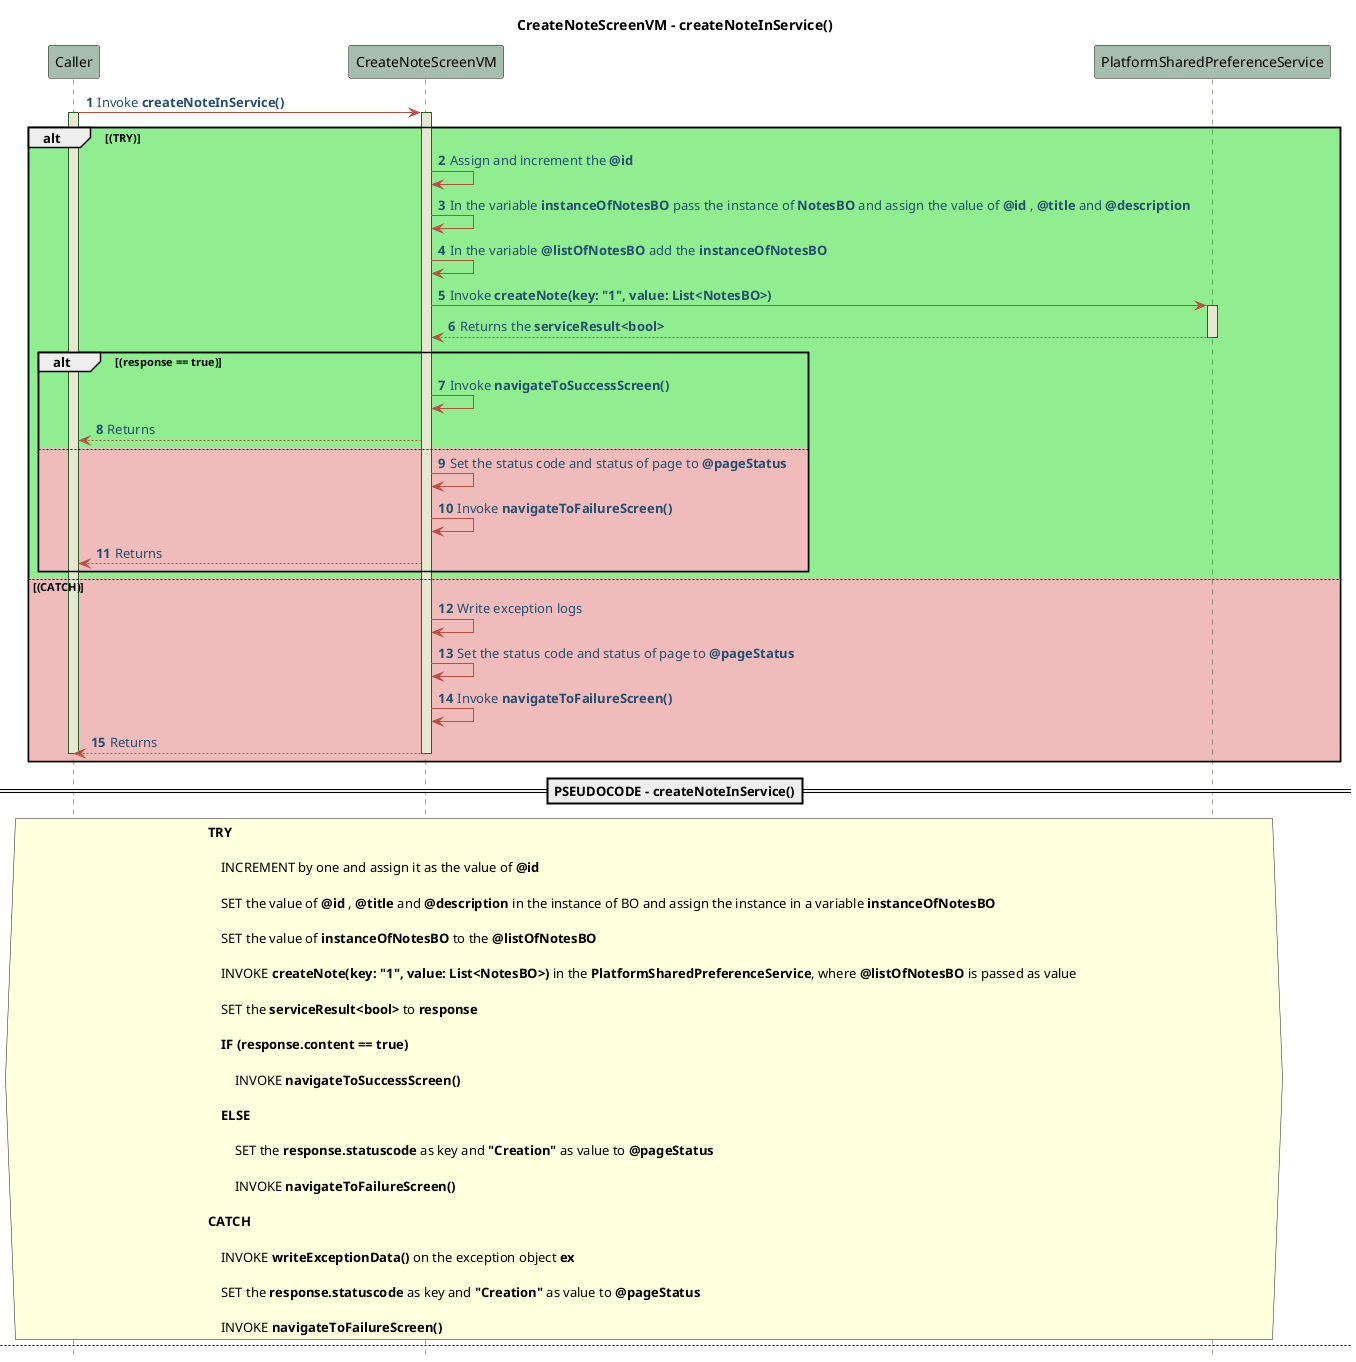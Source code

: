 @startuml CreateNoteScreenVM - Sequence - Pseudo
!define POSITIVERESPONSE 90EE90

!define NEGATIVEERESPONSE EFBBBB

!define NUETRALRESPONSE F2DC79

skinparam sequence{
    ParticipantBackgroundColor #A7BEAE

    LifeLineBackgroundColor #E7E8D1

    LifeLineBorderColor #2C5F2D

    ActorBackgroundColor #FC766AFF

    ActorBorderColor #FC766AFF

    ArrowColor #B85042

    ArrowFontColor #234E70

}


title CreateNoteScreenVM - createNoteInService()
autonumber 1
hide footbox
Caller -> CreateNoteScreenVM : Invoke **createNoteInService()**
activate Caller
activate CreateNoteScreenVM
alt #POSITIVERESPONSE (TRY)
    CreateNoteScreenVM -> CreateNoteScreenVM : Assign and increment the **@id**
    CreateNoteScreenVM -> CreateNoteScreenVM : In the variable **instanceOfNotesBO** pass the instance of **NotesBO** and assign the value of **@id** , **@title** and **@description** 
    CreateNoteScreenVM -> CreateNoteScreenVM : In the variable **@listOfNotesBO** add the **instanceOfNotesBO**
    CreateNoteScreenVM -> PlatformSharedPreferenceService : Invoke **createNote(key: "1", value: List<NotesBO>)**
    activate PlatformSharedPreferenceService
    PlatformSharedPreferenceService --> CreateNoteScreenVM : Returns the **serviceResult<bool>**
    deactivate PlatformSharedPreferenceService 
    alt #POSITIVERESPONSE (response == true)
        CreateNoteScreenVM -> CreateNoteScreenVM : Invoke **navigateToSuccessScreen()**
        CreateNoteScreenVM --> Caller : Returns
    else #NEGATIVEERESPONSE
        CreateNoteScreenVM -> CreateNoteScreenVM : Set the status code and status of page to **@pageStatus** 
        CreateNoteScreenVM -> CreateNoteScreenVM :Invoke **navigateToFailureScreen()**
        CreateNoteScreenVM --> Caller : Returns 
    end
    deactivate PlatformSharedPreferenceService 

else #NEGATIVEERESPONSE (CATCH)
        CreateNoteScreenVM -> CreateNoteScreenVM : Write exception logs
        CreateNoteScreenVM -> CreateNoteScreenVM : Set the status code and status of page to **@pageStatus** 
        CreateNoteScreenVM -> CreateNoteScreenVM : Invoke **navigateToFailureScreen()** 
        CreateNoteScreenVM --> Caller : Returns 
    deactivate CreateNoteScreenVM
    deactivate Caller
end

==PSEUDOCODE - createNoteInService()==
hnote across 
    **TRY** 

        INCREMENT by one and assign it as the value of **@id**

        SET the value of **@id** , **@title** and **@description** in the instance of BO and assign the instance in a variable **instanceOfNotesBO**

        SET the value of **instanceOfNotesBO** to the **@listOfNotesBO**

        INVOKE **createNote(key: "1", value: List<NotesBO>)** in the **PlatformSharedPreferenceService**, where **@listOfNotesBO** is passed as value 

        SET the **serviceResult<bool>** to **response** 

        **IF (response.content == true)**

            INVOKE **navigateToSuccessScreen()**
        
        **ELSE** 

            SET the **response.statuscode** as key and **"Creation"** as value to **@pageStatus**

            INVOKE **navigateToFailureScreen()** 

    **CATCH** 

        INVOKE **writeExceptionData()** on the exception object **ex**

        SET the **response.statuscode** as key and **"Creation"** as value to **@pageStatus**

        INVOKE **navigateToFailureScreen()** 
end hnote

newpage CreateNoteScreenVM - navigateToSuccessScreen() 
autonumber 1
hide footbox 
Caller -> CreateNoteScreenVM : Invoke **navigateToSuccessScreen()** 
activate Caller 
activate CreateNoteScreenVM 
alt #POSITIVERESPONSE (TRY)
CreateNoteScreenVM -> CreateNoteScreenVM : Navigate to **NoteCreatedSuccessScreen**
CreateNoteScreenVM --> Caller : Returns 
else #NEGATIVEERESPONSE (CATCH)
CreateNoteScreenVM -> CreateNoteScreenVM : Write exception logs 
CreateNoteScreenVM --> Caller : Returns
deactivate CreateNoteScreenVM 
deactivate Caller
end


==PSEUDOCODE - navigateToSuccessScreen()== 
hnote across 
    **TRY**

        ADD the event **navigatorPush** to the **navigationStream** object along with **parameter (pageconfig: NoteCreatedSuccessScreen.pageconfig, data: @pageStatus)**
    
    **CATCH** 

        INVOKE **writeExceptionData()** on the exception object **ex**
end hnote 

newpage CreateNoteScreenVM - navigateToHomeScreen()
autonumber 1
hide footbox 
Caller -> CreateNoteScreenVM : Invoke **navigateToHomeScreen()**
activate Caller 
activate CreateNoteScreenVM 
alt #POSITIVERESPONSE (TRY)
CreateNoteScreenVM -> CreateNoteScreenVM : Navigate to **HomeScreen**
CreateNoteScreenVM --> Caller : Returns 
else #NEGATIVEERESPONSE (CATCH)
CreateNoteScreenVM -> CreateNoteScreenVM : Write exception logs 
CreateNoteScreenVM --> Caller : Returns
deactivate CreateNoteScreenVM 
deactivate Caller 
end

==PSEUDOCODE - navigateToHomeScreen()== 
hnote across 
    **TRY**
        
        ADD the event **navigatorPop** to the **navigationStream** object 
    
    **CATCH** 

        INVOKE **writeExceptionData()** on the exception object **ex**
end hnote 

newpage CreateNoteScreenVM - navigateToFailureScreen() 
autonumber 1
hide footbox 
Caller -> CreateNoteScreenVM : Invoke **navigateToFailureScreen()** 
activate Caller 
activate CreateNoteScreenVM 
alt #POSITIVERESPONSE (TRY)
CreateNoteScreenVM -> CreateNoteScreenVM : Navigate to **ProcessFailedScreen**
CreateNoteScreenVM --> Caller : Returns 
else #NEGATIVEERESPONSE (CATCH)
CreateNoteScreenVM -> CreateNoteScreenVM : Write exception logs 
CreateNoteScreenVM --> Caller : Returns
deactivate CreateNoteScreenVM 
deactivate Caller 
end 

==PSEUDOCODE - navigateToFailureScreen() == 
hnote across 
    **TRY**
        
        ADD the event **navigatorPush** to the **navigationStream** object along with the **parameter (pageconfig: ProcessFailedScreen., data: @pageStatus)**     
    
    **CATCH** 

        INVOKE **writeExceptionData()** on the exception object **ex**
end hnote 

newpage CreateNoteScreenVM - onChangeTitle()
autonumber 1
hide footbox
Caller -> CreateNoteScreenVM : Invoke **onChangeTitle(title : String)**
activate Caller
activate CreateNoteScreenVM
alt #POSITIVERESPONSE (TRY)
CreateNoteScreenVM -> CreateNoteScreenVM : Add the **title** to the **titleFieldController** stream
CreateNoteScreenVM -> CreateNoteScreenVM : Set the value got from **title** to **@title**
CreateNoteScreenVM --> Caller : Returns
else #NEGATIVEERESPONSE (CATCH)
CreateNoteScreenVM -> CreateNoteScreenVM : Write exception logs 
CreateNoteScreenVM --> Caller : Returns
deactivate CreateNoteScreenVM 
deactivate Caller
end

==PSEUDOCODE - onChangeTitle()==
hnote across
    **TRY**

        ADD the **title** from the parameter to the event of the stream **titleFieldController**

        SET the value of the parameter **title** to **@title**
    
    **CATCH** 

        INVOKE **writeExceptionData()** on the exception object **ex**
end hnote

newpage CreateNoteScreenVM - onChangeDescription()
autonumber 1
hide footbox
Caller -> CreateNoteScreenVM : Invoke **onChangeDescription(description : String)**
activate Caller
activate CreateNoteScreenVM
alt #POSITIVERESPONSE (TRY)
CreateNoteScreenVM -> CreateNoteScreenVM : Add the **description** to the **descriptionFieldController** stream
CreateNoteScreenVM -> CreateNoteScreenVM : Set the value got from description to **@description**
CreateNoteScreenVM --> Caller : Returns
else #NEGATIVEERESPONSE (CATCH)
CreateNoteScreenVM -> CreateNoteScreenVM : Write exception logs 
CreateNoteScreenVM --> Caller : Returns
deactivate CreateNoteScreenVM 
deactivate Caller
end 

==PSEUDOCODE - onChangeDescription()==
hnote across
    **TRY**

        ADD the **description** to the event of the stream **descriptionFieldController**

        SET the value of the parameter **description** to **@description**
    
    **CATCH** 

        INVOKE **writeExceptionData()** on the exception object **ex**
end hnote